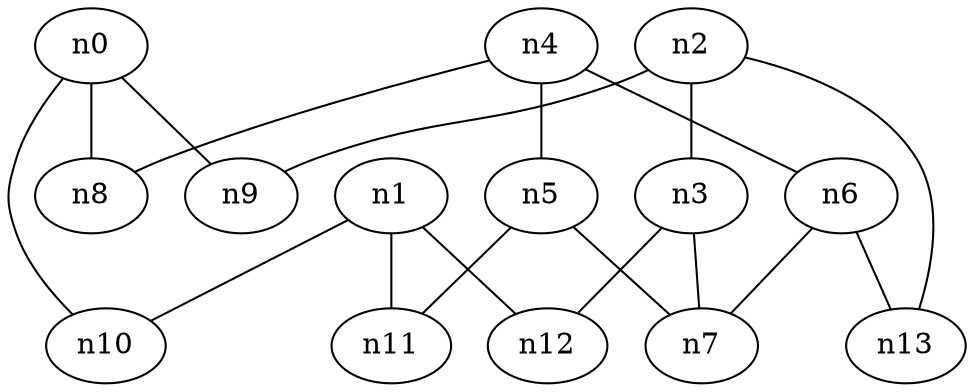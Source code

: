 strict graph "" {
	graph [edge_default="{}",
		node_default="{}"
	];
	node [label="\N"];
	n0	 [dim3pos="0.5954101464970392,0.006515894741415113,0.803395482041126",
		pos="0.010943103139242415,13.204191042500652"];
	n8	 [dim3pos="-0.24642356856894165,-0.3577654701359733,-0.9007104380610531",
		pos="-2.173955872698845,2.692198450903691"];
	n0 -- n8	 [id=e0];
	n9	 [dim3pos="0.3325473047284722,-0.7645374934200808,0.5521727186965764",
		pos="5.122669984236672,0.9858283082807214"];
	n0 -- n9	 [id=e1];
	n10	 [dim3pos="-0.1080482472709604,0.03109319767835036,0.9936592923733005",
		pos="6.002984803370139,12.453699236076451"];
	n0 -- n10	 [id=e2];
	n1	 [dim3pos="-0.76273918935501,0.061980597229444934,0.6437292401228515",
		pos="-0.08108238187949798,5.4117505273059"];
	n1 -- n10	 [id=e14];
	n11	 [dim3pos="0.8504278863951996,-0.5023280885968241,-0.15632946442707119",
		pos="8.891241901827383,4.555415656269419"];
	n1 -- n11	 [id=e3];
	n12	 [dim3pos="0.42082345238666974,0.7119355996423399,0.5621879791344406",
		pos="4.178541049149447,5.3094180604887224"];
	n1 -- n12	 [id=e4];
	n2	 [dim3pos="0.36309304383148955,0.4397603180676905,-0.8214464706687756",
		pos="0.880602968575928,2.534739128651727"];
	n3	 [dim3pos="0.17160218381422587,0.1494159067213363,0.9737697763479978",
		pos="3.8579883078415564,6.053639218818003"];
	n2 -- n3	 [id=e5];
	n2 -- n9	 [id=e13];
	n13	 [dim3pos="-0.7093630544472851,0.10643744020618036,0.6967604526001557",
		pos="2.9926572341267663,7.083110385938801"];
	n2 -- n13	 [id=e6];
	n7	 [dim3pos="-0.3587741182954293,0.06982248771399087,-0.9308092996155372",
		pos="-0.19221144810927226,3.515768147251043"];
	n3 -- n7	 [id=e7];
	n3 -- n12	 [id=e16];
	n4	 [dim3pos="0.003250562425013896,-0.0517618944074395,0.998654164428945",
		pos="7.916697644160554,-12.618257752617907"];
	n5	 [dim3pos="-0.33368326714974667,0.675561164243634,-0.6574744029922812",
		pos="5.171172784714949,3.994927065846533"];
	n4 -- n5	 [id=e9];
	n6	 [dim3pos="0.17682622260540073,-0.15738289209423195,-0.971577640888859",
		pos="5.555898781861919,2.9026029993797677"];
	n4 -- n6	 [id=e8];
	n4 -- n8	 [id=e12];
	n5 -- n7	 [id=e10];
	n5 -- n11	 [id=e15];
	n6 -- n7	 [id=e11];
	n6 -- n13	 [id=e17];
}
